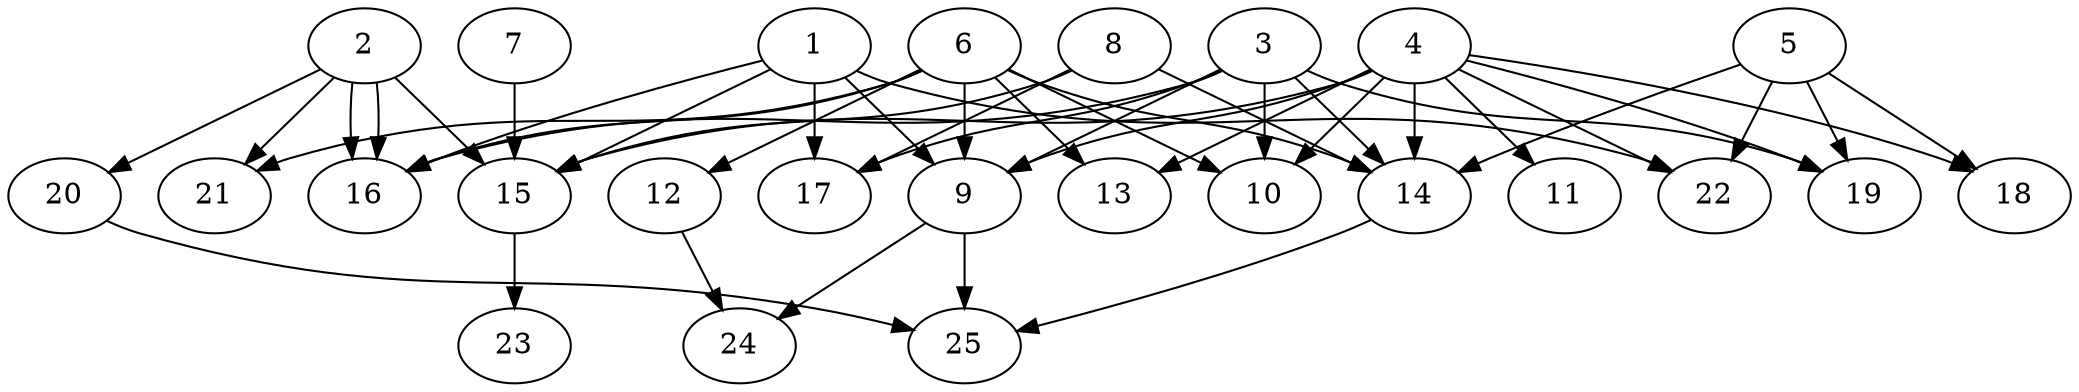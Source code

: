 // DAG automatically generated by daggen at Tue Aug  6 16:26:47 2019
// ./daggen --dot -n 25 --ccr 0.4 --fat 0.8 --regular 0.5 --density 0.6 --mindata 5242880 --maxdata 52428800 
digraph G {
  1 [size="130050560", alpha="0.20", expect_size="52020224"] 
  1 -> 9 [size ="52020224"]
  1 -> 15 [size ="52020224"]
  1 -> 16 [size ="52020224"]
  1 -> 17 [size ="52020224"]
  1 -> 22 [size ="52020224"]
  2 [size="59269120", alpha="0.10", expect_size="23707648"] 
  2 -> 15 [size ="23707648"]
  2 -> 16 [size ="23707648"]
  2 -> 16 [size ="23707648"]
  2 -> 20 [size ="23707648"]
  2 -> 21 [size ="23707648"]
  3 [size="66027520", alpha="0.19", expect_size="26411008"] 
  3 -> 9 [size ="26411008"]
  3 -> 10 [size ="26411008"]
  3 -> 14 [size ="26411008"]
  3 -> 16 [size ="26411008"]
  3 -> 17 [size ="26411008"]
  3 -> 19 [size ="26411008"]
  4 [size="116997120", alpha="0.02", expect_size="46798848"] 
  4 -> 9 [size ="46798848"]
  4 -> 10 [size ="46798848"]
  4 -> 11 [size ="46798848"]
  4 -> 13 [size ="46798848"]
  4 -> 14 [size ="46798848"]
  4 -> 15 [size ="46798848"]
  4 -> 18 [size ="46798848"]
  4 -> 19 [size ="46798848"]
  4 -> 22 [size ="46798848"]
  5 [size="24102400", alpha="0.04", expect_size="9640960"] 
  5 -> 14 [size ="9640960"]
  5 -> 18 [size ="9640960"]
  5 -> 19 [size ="9640960"]
  5 -> 22 [size ="9640960"]
  6 [size="26905600", alpha="0.19", expect_size="10762240"] 
  6 -> 9 [size ="10762240"]
  6 -> 10 [size ="10762240"]
  6 -> 12 [size ="10762240"]
  6 -> 13 [size ="10762240"]
  6 -> 14 [size ="10762240"]
  6 -> 16 [size ="10762240"]
  6 -> 21 [size ="10762240"]
  7 [size="127879680", alpha="0.02", expect_size="51151872"] 
  7 -> 15 [size ="51151872"]
  8 [size="26969600", alpha="0.19", expect_size="10787840"] 
  8 -> 14 [size ="10787840"]
  8 -> 15 [size ="10787840"]
  8 -> 17 [size ="10787840"]
  9 [size="128307200", alpha="0.06", expect_size="51322880"] 
  9 -> 24 [size ="51322880"]
  9 -> 25 [size ="51322880"]
  10 [size="88432640", alpha="0.19", expect_size="35373056"] 
  11 [size="88417280", alpha="0.10", expect_size="35366912"] 
  12 [size="87731200", alpha="0.17", expect_size="35092480"] 
  12 -> 24 [size ="35092480"]
  13 [size="26746880", alpha="0.14", expect_size="10698752"] 
  14 [size="20899840", alpha="0.01", expect_size="8359936"] 
  14 -> 25 [size ="8359936"]
  15 [size="30476800", alpha="0.07", expect_size="12190720"] 
  15 -> 23 [size ="12190720"]
  16 [size="52410880", alpha="0.12", expect_size="20964352"] 
  17 [size="44828160", alpha="0.15", expect_size="17931264"] 
  18 [size="58718720", alpha="0.18", expect_size="23487488"] 
  19 [size="51138560", alpha="0.18", expect_size="20455424"] 
  20 [size="88509440", alpha="0.02", expect_size="35403776"] 
  20 -> 25 [size ="35403776"]
  21 [size="84492800", alpha="0.06", expect_size="33797120"] 
  22 [size="24936960", alpha="0.18", expect_size="9974784"] 
  23 [size="124014080", alpha="0.18", expect_size="49605632"] 
  24 [size="90170880", alpha="0.16", expect_size="36068352"] 
  25 [size="97989120", alpha="0.16", expect_size="39195648"] 
}
